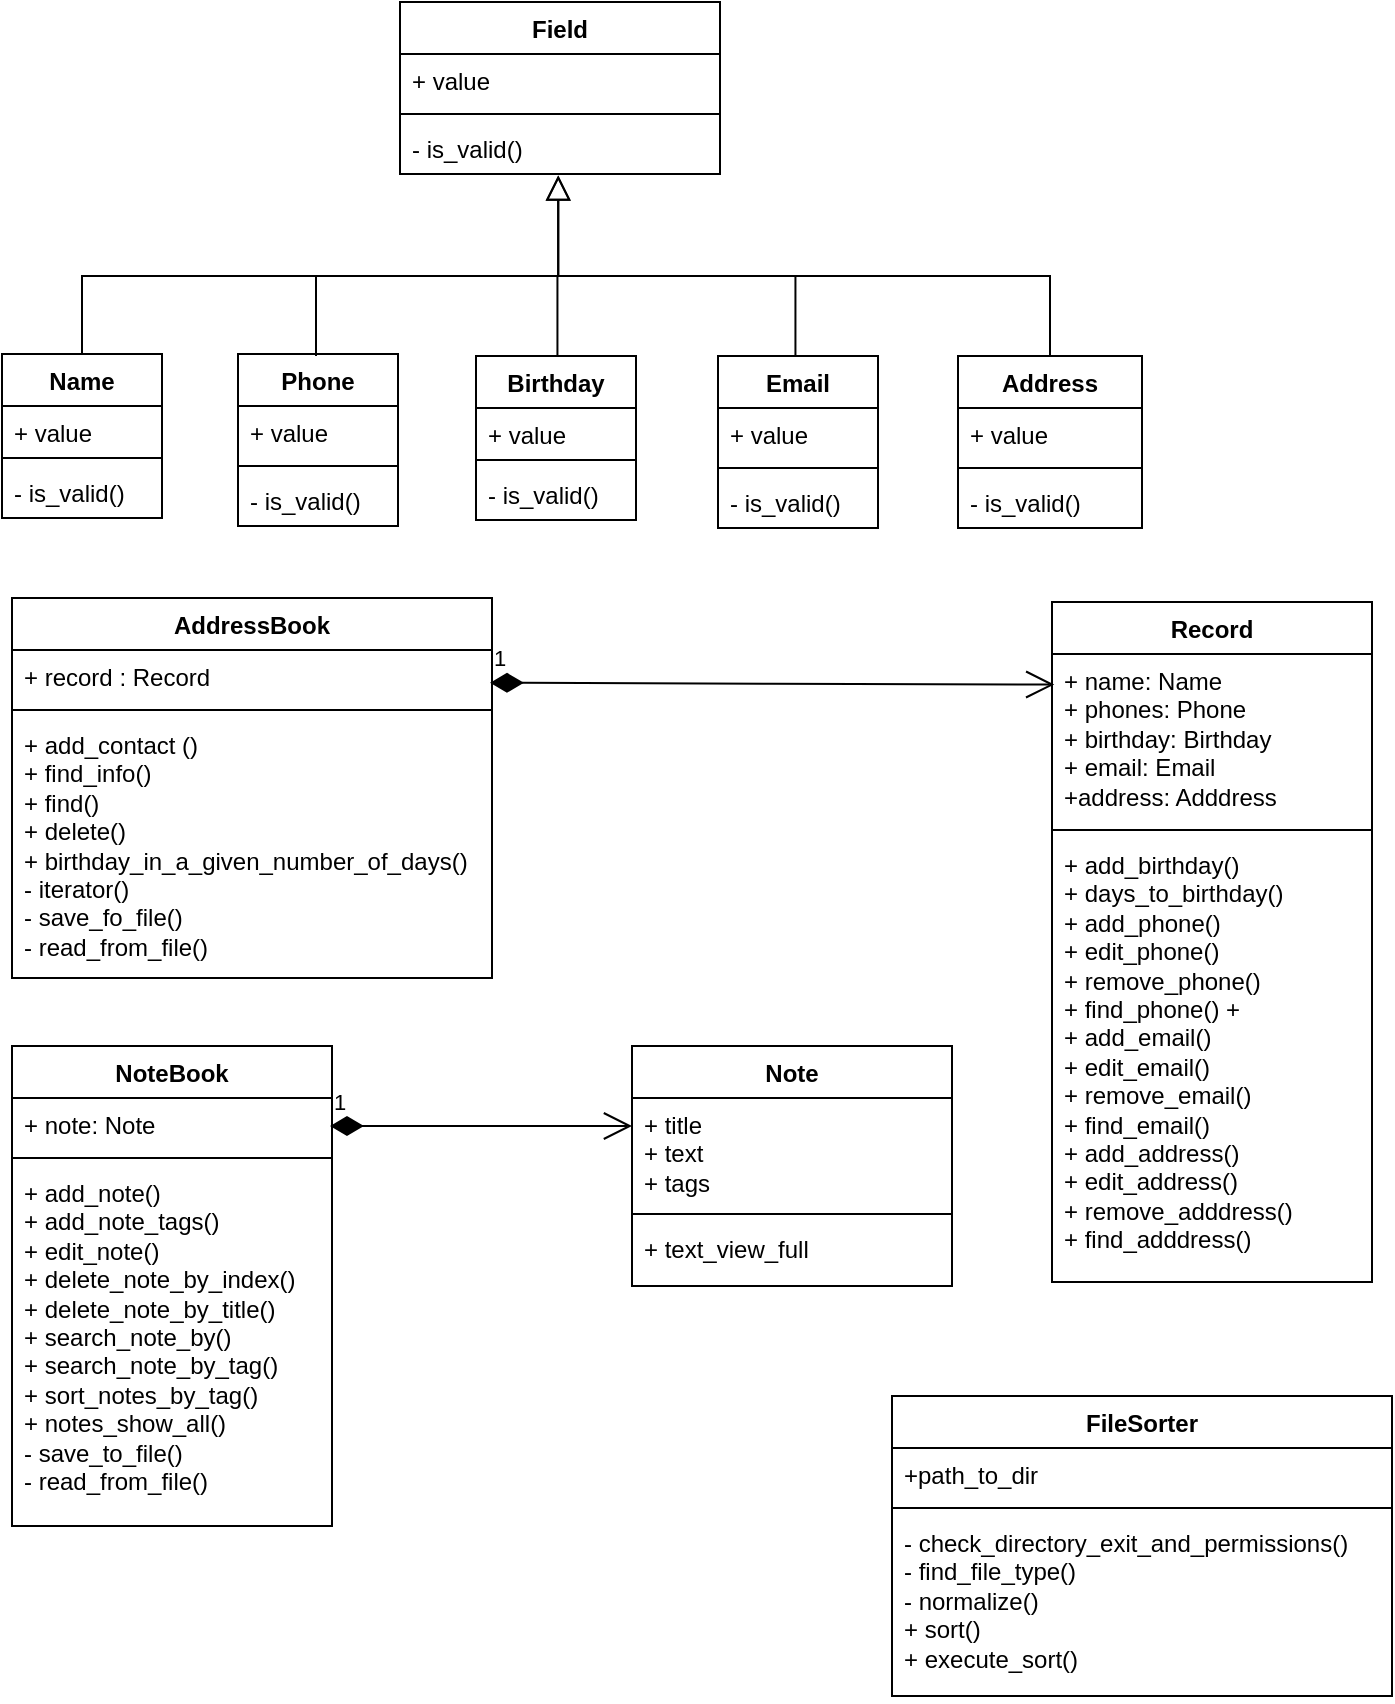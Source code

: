 <mxfile version="24.0.0" type="github">
  <diagram id="C5RBs43oDa-KdzZeNtuy" name="Page-1">
    <mxGraphModel dx="1126" dy="517" grid="1" gridSize="10" guides="1" tooltips="1" connect="1" arrows="1" fold="1" page="1" pageScale="1" pageWidth="827" pageHeight="1169" math="0" shadow="0">
      <root>
        <mxCell id="WIyWlLk6GJQsqaUBKTNV-0" />
        <mxCell id="WIyWlLk6GJQsqaUBKTNV-1" parent="WIyWlLk6GJQsqaUBKTNV-0" />
        <mxCell id="zkfFHV4jXpPFQw0GAbJ--12" value="" style="endArrow=block;endSize=10;endFill=0;shadow=0;strokeWidth=1;rounded=0;edgeStyle=elbowEdgeStyle;elbow=vertical;entryX=0.495;entryY=1.027;entryDx=0;entryDy=0;entryPerimeter=0;exitX=0.5;exitY=0;exitDx=0;exitDy=0;" parent="WIyWlLk6GJQsqaUBKTNV-1" source="KDwTJsETyiPcR90UmlD3-37" target="KDwTJsETyiPcR90UmlD3-36" edge="1">
          <mxGeometry width="160" relative="1" as="geometry">
            <mxPoint x="114" y="213" as="sourcePoint" />
            <mxPoint x="334" y="201" as="targetPoint" />
            <Array as="points">
              <mxPoint x="234" y="160" />
            </Array>
          </mxGeometry>
        </mxCell>
        <mxCell id="zkfFHV4jXpPFQw0GAbJ--16" value="" style="endArrow=block;endSize=10;endFill=0;shadow=0;strokeWidth=1;rounded=0;edgeStyle=elbowEdgeStyle;elbow=vertical;entryX=0.494;entryY=1.027;entryDx=0;entryDy=0;entryPerimeter=0;exitX=0.5;exitY=0;exitDx=0;exitDy=0;" parent="WIyWlLk6GJQsqaUBKTNV-1" source="KDwTJsETyiPcR90UmlD3-55" target="KDwTJsETyiPcR90UmlD3-36" edge="1">
          <mxGeometry width="160" relative="1" as="geometry">
            <mxPoint x="594" y="213" as="sourcePoint" />
            <mxPoint x="334" y="201" as="targetPoint" />
            <Array as="points">
              <mxPoint x="474" y="160" />
            </Array>
          </mxGeometry>
        </mxCell>
        <mxCell id="KDwTJsETyiPcR90UmlD3-33" value="Field" style="swimlane;fontStyle=1;align=center;verticalAlign=top;childLayout=stackLayout;horizontal=1;startSize=26;horizontalStack=0;resizeParent=1;resizeParentMax=0;resizeLast=0;collapsible=1;marginBottom=0;whiteSpace=wrap;html=1;" vertex="1" parent="WIyWlLk6GJQsqaUBKTNV-1">
          <mxGeometry x="274" y="23" width="160" height="86" as="geometry" />
        </mxCell>
        <mxCell id="KDwTJsETyiPcR90UmlD3-34" value="+ value" style="text;strokeColor=none;fillColor=none;align=left;verticalAlign=top;spacingLeft=4;spacingRight=4;overflow=hidden;rotatable=0;points=[[0,0.5],[1,0.5]];portConstraint=eastwest;whiteSpace=wrap;html=1;" vertex="1" parent="KDwTJsETyiPcR90UmlD3-33">
          <mxGeometry y="26" width="160" height="26" as="geometry" />
        </mxCell>
        <mxCell id="KDwTJsETyiPcR90UmlD3-35" value="" style="line;strokeWidth=1;fillColor=none;align=left;verticalAlign=middle;spacingTop=-1;spacingLeft=3;spacingRight=3;rotatable=0;labelPosition=right;points=[];portConstraint=eastwest;strokeColor=inherit;" vertex="1" parent="KDwTJsETyiPcR90UmlD3-33">
          <mxGeometry y="52" width="160" height="8" as="geometry" />
        </mxCell>
        <mxCell id="KDwTJsETyiPcR90UmlD3-36" value="- is_valid()" style="text;strokeColor=none;fillColor=none;align=left;verticalAlign=top;spacingLeft=4;spacingRight=4;overflow=hidden;rotatable=0;points=[[0,0.5],[1,0.5]];portConstraint=eastwest;whiteSpace=wrap;html=1;" vertex="1" parent="KDwTJsETyiPcR90UmlD3-33">
          <mxGeometry y="60" width="160" height="26" as="geometry" />
        </mxCell>
        <mxCell id="KDwTJsETyiPcR90UmlD3-37" value="Name" style="swimlane;fontStyle=1;align=center;verticalAlign=top;childLayout=stackLayout;horizontal=1;startSize=26;horizontalStack=0;resizeParent=1;resizeParentMax=0;resizeLast=0;collapsible=1;marginBottom=0;whiteSpace=wrap;html=1;" vertex="1" parent="WIyWlLk6GJQsqaUBKTNV-1">
          <mxGeometry x="75" y="199" width="80" height="82" as="geometry" />
        </mxCell>
        <mxCell id="KDwTJsETyiPcR90UmlD3-38" value="+ value" style="text;strokeColor=none;fillColor=none;align=left;verticalAlign=top;spacingLeft=4;spacingRight=4;overflow=hidden;rotatable=0;points=[[0,0.5],[1,0.5]];portConstraint=eastwest;whiteSpace=wrap;html=1;" vertex="1" parent="KDwTJsETyiPcR90UmlD3-37">
          <mxGeometry y="26" width="80" height="22" as="geometry" />
        </mxCell>
        <mxCell id="KDwTJsETyiPcR90UmlD3-39" value="" style="line;strokeWidth=1;fillColor=none;align=left;verticalAlign=middle;spacingTop=-1;spacingLeft=3;spacingRight=3;rotatable=0;labelPosition=right;points=[];portConstraint=eastwest;strokeColor=inherit;" vertex="1" parent="KDwTJsETyiPcR90UmlD3-37">
          <mxGeometry y="48" width="80" height="8" as="geometry" />
        </mxCell>
        <mxCell id="KDwTJsETyiPcR90UmlD3-40" value="- is_valid()" style="text;strokeColor=none;fillColor=none;align=left;verticalAlign=top;spacingLeft=4;spacingRight=4;overflow=hidden;rotatable=0;points=[[0,0.5],[1,0.5]];portConstraint=eastwest;whiteSpace=wrap;html=1;" vertex="1" parent="KDwTJsETyiPcR90UmlD3-37">
          <mxGeometry y="56" width="80" height="26" as="geometry" />
        </mxCell>
        <mxCell id="KDwTJsETyiPcR90UmlD3-42" value="Phone" style="swimlane;fontStyle=1;align=center;verticalAlign=top;childLayout=stackLayout;horizontal=1;startSize=26;horizontalStack=0;resizeParent=1;resizeParentMax=0;resizeLast=0;collapsible=1;marginBottom=0;whiteSpace=wrap;html=1;" vertex="1" parent="WIyWlLk6GJQsqaUBKTNV-1">
          <mxGeometry x="193" y="199" width="80" height="86" as="geometry" />
        </mxCell>
        <mxCell id="KDwTJsETyiPcR90UmlD3-43" value="+ value" style="text;strokeColor=none;fillColor=none;align=left;verticalAlign=top;spacingLeft=4;spacingRight=4;overflow=hidden;rotatable=0;points=[[0,0.5],[1,0.5]];portConstraint=eastwest;whiteSpace=wrap;html=1;" vertex="1" parent="KDwTJsETyiPcR90UmlD3-42">
          <mxGeometry y="26" width="80" height="26" as="geometry" />
        </mxCell>
        <mxCell id="KDwTJsETyiPcR90UmlD3-44" value="" style="line;strokeWidth=1;fillColor=none;align=left;verticalAlign=middle;spacingTop=-1;spacingLeft=3;spacingRight=3;rotatable=0;labelPosition=right;points=[];portConstraint=eastwest;strokeColor=inherit;" vertex="1" parent="KDwTJsETyiPcR90UmlD3-42">
          <mxGeometry y="52" width="80" height="8" as="geometry" />
        </mxCell>
        <mxCell id="KDwTJsETyiPcR90UmlD3-45" value="- is_valid()" style="text;strokeColor=none;fillColor=none;align=left;verticalAlign=top;spacingLeft=4;spacingRight=4;overflow=hidden;rotatable=0;points=[[0,0.5],[1,0.5]];portConstraint=eastwest;whiteSpace=wrap;html=1;" vertex="1" parent="KDwTJsETyiPcR90UmlD3-42">
          <mxGeometry y="60" width="80" height="26" as="geometry" />
        </mxCell>
        <mxCell id="KDwTJsETyiPcR90UmlD3-47" value="Birthday" style="swimlane;fontStyle=1;align=center;verticalAlign=top;childLayout=stackLayout;horizontal=1;startSize=26;horizontalStack=0;resizeParent=1;resizeParentMax=0;resizeLast=0;collapsible=1;marginBottom=0;whiteSpace=wrap;html=1;" vertex="1" parent="WIyWlLk6GJQsqaUBKTNV-1">
          <mxGeometry x="312" y="200" width="80" height="82" as="geometry" />
        </mxCell>
        <mxCell id="KDwTJsETyiPcR90UmlD3-48" value="+ value" style="text;strokeColor=none;fillColor=none;align=left;verticalAlign=top;spacingLeft=4;spacingRight=4;overflow=hidden;rotatable=0;points=[[0,0.5],[1,0.5]];portConstraint=eastwest;whiteSpace=wrap;html=1;" vertex="1" parent="KDwTJsETyiPcR90UmlD3-47">
          <mxGeometry y="26" width="80" height="22" as="geometry" />
        </mxCell>
        <mxCell id="KDwTJsETyiPcR90UmlD3-49" value="" style="line;strokeWidth=1;fillColor=none;align=left;verticalAlign=middle;spacingTop=-1;spacingLeft=3;spacingRight=3;rotatable=0;labelPosition=right;points=[];portConstraint=eastwest;strokeColor=inherit;" vertex="1" parent="KDwTJsETyiPcR90UmlD3-47">
          <mxGeometry y="48" width="80" height="8" as="geometry" />
        </mxCell>
        <mxCell id="KDwTJsETyiPcR90UmlD3-50" value="- is_valid()" style="text;strokeColor=none;fillColor=none;align=left;verticalAlign=top;spacingLeft=4;spacingRight=4;overflow=hidden;rotatable=0;points=[[0,0.5],[1,0.5]];portConstraint=eastwest;whiteSpace=wrap;html=1;" vertex="1" parent="KDwTJsETyiPcR90UmlD3-47">
          <mxGeometry y="56" width="80" height="26" as="geometry" />
        </mxCell>
        <mxCell id="KDwTJsETyiPcR90UmlD3-51" value="Email" style="swimlane;fontStyle=1;align=center;verticalAlign=top;childLayout=stackLayout;horizontal=1;startSize=26;horizontalStack=0;resizeParent=1;resizeParentMax=0;resizeLast=0;collapsible=1;marginBottom=0;whiteSpace=wrap;html=1;" vertex="1" parent="WIyWlLk6GJQsqaUBKTNV-1">
          <mxGeometry x="433" y="200" width="80" height="86" as="geometry" />
        </mxCell>
        <mxCell id="KDwTJsETyiPcR90UmlD3-52" value="+ value" style="text;strokeColor=none;fillColor=none;align=left;verticalAlign=top;spacingLeft=4;spacingRight=4;overflow=hidden;rotatable=0;points=[[0,0.5],[1,0.5]];portConstraint=eastwest;whiteSpace=wrap;html=1;" vertex="1" parent="KDwTJsETyiPcR90UmlD3-51">
          <mxGeometry y="26" width="80" height="26" as="geometry" />
        </mxCell>
        <mxCell id="KDwTJsETyiPcR90UmlD3-53" value="" style="line;strokeWidth=1;fillColor=none;align=left;verticalAlign=middle;spacingTop=-1;spacingLeft=3;spacingRight=3;rotatable=0;labelPosition=right;points=[];portConstraint=eastwest;strokeColor=inherit;" vertex="1" parent="KDwTJsETyiPcR90UmlD3-51">
          <mxGeometry y="52" width="80" height="8" as="geometry" />
        </mxCell>
        <mxCell id="KDwTJsETyiPcR90UmlD3-54" value="- is_valid()" style="text;strokeColor=none;fillColor=none;align=left;verticalAlign=top;spacingLeft=4;spacingRight=4;overflow=hidden;rotatable=0;points=[[0,0.5],[1,0.5]];portConstraint=eastwest;whiteSpace=wrap;html=1;" vertex="1" parent="KDwTJsETyiPcR90UmlD3-51">
          <mxGeometry y="60" width="80" height="26" as="geometry" />
        </mxCell>
        <mxCell id="KDwTJsETyiPcR90UmlD3-55" value="Address&lt;div&gt;&lt;br&gt;&lt;/div&gt;" style="swimlane;fontStyle=1;align=center;verticalAlign=top;childLayout=stackLayout;horizontal=1;startSize=26;horizontalStack=0;resizeParent=1;resizeParentMax=0;resizeLast=0;collapsible=1;marginBottom=0;whiteSpace=wrap;html=1;" vertex="1" parent="WIyWlLk6GJQsqaUBKTNV-1">
          <mxGeometry x="553" y="200" width="92" height="86" as="geometry" />
        </mxCell>
        <mxCell id="KDwTJsETyiPcR90UmlD3-56" value="+ value" style="text;strokeColor=none;fillColor=none;align=left;verticalAlign=top;spacingLeft=4;spacingRight=4;overflow=hidden;rotatable=0;points=[[0,0.5],[1,0.5]];portConstraint=eastwest;whiteSpace=wrap;html=1;" vertex="1" parent="KDwTJsETyiPcR90UmlD3-55">
          <mxGeometry y="26" width="92" height="26" as="geometry" />
        </mxCell>
        <mxCell id="KDwTJsETyiPcR90UmlD3-57" value="" style="line;strokeWidth=1;fillColor=none;align=left;verticalAlign=middle;spacingTop=-1;spacingLeft=3;spacingRight=3;rotatable=0;labelPosition=right;points=[];portConstraint=eastwest;strokeColor=inherit;" vertex="1" parent="KDwTJsETyiPcR90UmlD3-55">
          <mxGeometry y="52" width="92" height="8" as="geometry" />
        </mxCell>
        <mxCell id="KDwTJsETyiPcR90UmlD3-58" value="- is_valid()" style="text;strokeColor=none;fillColor=none;align=left;verticalAlign=top;spacingLeft=4;spacingRight=4;overflow=hidden;rotatable=0;points=[[0,0.5],[1,0.5]];portConstraint=eastwest;whiteSpace=wrap;html=1;" vertex="1" parent="KDwTJsETyiPcR90UmlD3-55">
          <mxGeometry y="60" width="92" height="26" as="geometry" />
        </mxCell>
        <mxCell id="KDwTJsETyiPcR90UmlD3-60" value="" style="endArrow=none;html=1;rounded=0;" edge="1" parent="WIyWlLk6GJQsqaUBKTNV-1">
          <mxGeometry width="50" height="50" relative="1" as="geometry">
            <mxPoint x="232" y="200" as="sourcePoint" />
            <mxPoint x="232" y="160" as="targetPoint" />
          </mxGeometry>
        </mxCell>
        <mxCell id="KDwTJsETyiPcR90UmlD3-61" value="" style="endArrow=none;html=1;rounded=0;" edge="1" parent="WIyWlLk6GJQsqaUBKTNV-1">
          <mxGeometry width="50" height="50" relative="1" as="geometry">
            <mxPoint x="471.72" y="200" as="sourcePoint" />
            <mxPoint x="471.72" y="160" as="targetPoint" />
          </mxGeometry>
        </mxCell>
        <mxCell id="KDwTJsETyiPcR90UmlD3-62" value="" style="endArrow=none;html=1;rounded=0;" edge="1" parent="WIyWlLk6GJQsqaUBKTNV-1">
          <mxGeometry width="50" height="50" relative="1" as="geometry">
            <mxPoint x="352.72" y="200" as="sourcePoint" />
            <mxPoint x="352.72" y="160" as="targetPoint" />
          </mxGeometry>
        </mxCell>
        <mxCell id="KDwTJsETyiPcR90UmlD3-63" value="AddressBook" style="swimlane;fontStyle=1;align=center;verticalAlign=top;childLayout=stackLayout;horizontal=1;startSize=26;horizontalStack=0;resizeParent=1;resizeParentMax=0;resizeLast=0;collapsible=1;marginBottom=0;whiteSpace=wrap;html=1;" vertex="1" parent="WIyWlLk6GJQsqaUBKTNV-1">
          <mxGeometry x="80" y="321" width="240" height="190" as="geometry" />
        </mxCell>
        <mxCell id="KDwTJsETyiPcR90UmlD3-64" value="+ record : Record" style="text;strokeColor=none;fillColor=none;align=left;verticalAlign=top;spacingLeft=4;spacingRight=4;overflow=hidden;rotatable=0;points=[[0,0.5],[1,0.5]];portConstraint=eastwest;whiteSpace=wrap;html=1;" vertex="1" parent="KDwTJsETyiPcR90UmlD3-63">
          <mxGeometry y="26" width="240" height="26" as="geometry" />
        </mxCell>
        <mxCell id="KDwTJsETyiPcR90UmlD3-65" value="" style="line;strokeWidth=1;fillColor=none;align=left;verticalAlign=middle;spacingTop=-1;spacingLeft=3;spacingRight=3;rotatable=0;labelPosition=right;points=[];portConstraint=eastwest;strokeColor=inherit;" vertex="1" parent="KDwTJsETyiPcR90UmlD3-63">
          <mxGeometry y="52" width="240" height="8" as="geometry" />
        </mxCell>
        <mxCell id="KDwTJsETyiPcR90UmlD3-66" value="+ add_contact ()&lt;div&gt;+ find_info()&lt;/div&gt;&lt;div&gt;+ find()&lt;/div&gt;&lt;div&gt;+ delete()&lt;/div&gt;&lt;div&gt;&lt;div&gt;+ birthday_in_a_given_number_of_days()&lt;/div&gt;&lt;div&gt;- iterator()&lt;/div&gt;&lt;div&gt;- save_fo_file()&lt;/div&gt;&lt;div&gt;- read_from_file()&lt;/div&gt;&lt;div&gt;&lt;br&gt;&lt;/div&gt;&lt;div&gt;&lt;br&gt;&lt;/div&gt;&lt;/div&gt;" style="text;strokeColor=none;fillColor=none;align=left;verticalAlign=top;spacingLeft=4;spacingRight=4;overflow=hidden;rotatable=0;points=[[0,0.5],[1,0.5]];portConstraint=eastwest;whiteSpace=wrap;html=1;" vertex="1" parent="KDwTJsETyiPcR90UmlD3-63">
          <mxGeometry y="60" width="240" height="130" as="geometry" />
        </mxCell>
        <mxCell id="KDwTJsETyiPcR90UmlD3-67" value="Record" style="swimlane;fontStyle=1;align=center;verticalAlign=top;childLayout=stackLayout;horizontal=1;startSize=26;horizontalStack=0;resizeParent=1;resizeParentMax=0;resizeLast=0;collapsible=1;marginBottom=0;whiteSpace=wrap;html=1;" vertex="1" parent="WIyWlLk6GJQsqaUBKTNV-1">
          <mxGeometry x="600" y="323" width="160" height="340" as="geometry" />
        </mxCell>
        <mxCell id="KDwTJsETyiPcR90UmlD3-68" value="+ name: Name&lt;div&gt;+ phones: Phone&lt;/div&gt;&lt;div&gt;+ birthday: Birthday&lt;/div&gt;&lt;div&gt;+ email: Email&lt;/div&gt;&lt;div&gt;+address: Adddress&lt;/div&gt;" style="text;strokeColor=none;fillColor=none;align=left;verticalAlign=top;spacingLeft=4;spacingRight=4;overflow=hidden;rotatable=0;points=[[0,0.5],[1,0.5]];portConstraint=eastwest;whiteSpace=wrap;html=1;" vertex="1" parent="KDwTJsETyiPcR90UmlD3-67">
          <mxGeometry y="26" width="160" height="84" as="geometry" />
        </mxCell>
        <mxCell id="KDwTJsETyiPcR90UmlD3-69" value="" style="line;strokeWidth=1;fillColor=none;align=left;verticalAlign=middle;spacingTop=-1;spacingLeft=3;spacingRight=3;rotatable=0;labelPosition=right;points=[];portConstraint=eastwest;strokeColor=inherit;" vertex="1" parent="KDwTJsETyiPcR90UmlD3-67">
          <mxGeometry y="110" width="160" height="8" as="geometry" />
        </mxCell>
        <mxCell id="KDwTJsETyiPcR90UmlD3-70" value="+ add_birthday()&lt;div&gt;+ days_to_birthday()&lt;/div&gt;&lt;div&gt;+ add_phone()&lt;/div&gt;&lt;div&gt;+ edit_phone()&lt;/div&gt;&lt;div&gt;+ remove_phone()&amp;nbsp;&lt;/div&gt;&lt;div&gt;+ find_phone() +&lt;/div&gt;&lt;div&gt;+ add_email()&amp;nbsp;&lt;/div&gt;&lt;div&gt;+ edit_email()&lt;/div&gt;&lt;div&gt;+ remove_email()&lt;/div&gt;&lt;div&gt;+ find_email()&amp;nbsp;&lt;/div&gt;&lt;div&gt;+ add_address()&lt;/div&gt;&lt;div&gt;+ edit_address()&amp;nbsp;&lt;/div&gt;&lt;div&gt;+ remove_adddress()&lt;/div&gt;&lt;div&gt;+ find_adddress()&lt;/div&gt;" style="text;strokeColor=none;fillColor=none;align=left;verticalAlign=top;spacingLeft=4;spacingRight=4;overflow=hidden;rotatable=0;points=[[0,0.5],[1,0.5]];portConstraint=eastwest;whiteSpace=wrap;html=1;" vertex="1" parent="KDwTJsETyiPcR90UmlD3-67">
          <mxGeometry y="118" width="160" height="222" as="geometry" />
        </mxCell>
        <mxCell id="KDwTJsETyiPcR90UmlD3-71" value="1" style="endArrow=open;html=1;endSize=12;startArrow=diamondThin;startSize=14;startFill=1;edgeStyle=orthogonalEdgeStyle;align=left;verticalAlign=bottom;rounded=0;entryX=0.007;entryY=0.182;entryDx=0;entryDy=0;entryPerimeter=0;" edge="1" parent="WIyWlLk6GJQsqaUBKTNV-1" target="KDwTJsETyiPcR90UmlD3-68">
          <mxGeometry x="-1" y="3" relative="1" as="geometry">
            <mxPoint x="319" y="363.37" as="sourcePoint" />
            <mxPoint x="479" y="363.37" as="targetPoint" />
          </mxGeometry>
        </mxCell>
        <mxCell id="KDwTJsETyiPcR90UmlD3-72" value="NoteBook" style="swimlane;fontStyle=1;align=center;verticalAlign=top;childLayout=stackLayout;horizontal=1;startSize=26;horizontalStack=0;resizeParent=1;resizeParentMax=0;resizeLast=0;collapsible=1;marginBottom=0;whiteSpace=wrap;html=1;" vertex="1" parent="WIyWlLk6GJQsqaUBKTNV-1">
          <mxGeometry x="80" y="545" width="160" height="240" as="geometry" />
        </mxCell>
        <mxCell id="KDwTJsETyiPcR90UmlD3-73" value="+ note: Note" style="text;strokeColor=none;fillColor=none;align=left;verticalAlign=top;spacingLeft=4;spacingRight=4;overflow=hidden;rotatable=0;points=[[0,0.5],[1,0.5]];portConstraint=eastwest;whiteSpace=wrap;html=1;" vertex="1" parent="KDwTJsETyiPcR90UmlD3-72">
          <mxGeometry y="26" width="160" height="26" as="geometry" />
        </mxCell>
        <mxCell id="KDwTJsETyiPcR90UmlD3-74" value="" style="line;strokeWidth=1;fillColor=none;align=left;verticalAlign=middle;spacingTop=-1;spacingLeft=3;spacingRight=3;rotatable=0;labelPosition=right;points=[];portConstraint=eastwest;strokeColor=inherit;" vertex="1" parent="KDwTJsETyiPcR90UmlD3-72">
          <mxGeometry y="52" width="160" height="8" as="geometry" />
        </mxCell>
        <mxCell id="KDwTJsETyiPcR90UmlD3-75" value="+ add_note()&lt;div&gt;+ add_note_tags()&lt;/div&gt;&lt;div&gt;+ edit_note()&lt;/div&gt;&lt;div&gt;+ delete_note_by_index()&lt;/div&gt;&lt;div&gt;+ delete_note_by_title()&amp;nbsp;&lt;/div&gt;&lt;div&gt;+ search_note_by()&lt;/div&gt;&lt;div&gt;+ search_note_by_tag()&lt;/div&gt;&lt;div&gt;&lt;span style=&quot;background-color: initial;&quot;&gt;+ sort_notes_by_tag()&lt;/span&gt;&lt;/div&gt;&lt;div&gt;+ notes_show_all()&lt;/div&gt;&lt;div&gt;- save_to_file()&lt;/div&gt;&lt;div&gt;- read_from_file()&lt;/div&gt;" style="text;strokeColor=none;fillColor=none;align=left;verticalAlign=top;spacingLeft=4;spacingRight=4;overflow=hidden;rotatable=0;points=[[0,0.5],[1,0.5]];portConstraint=eastwest;whiteSpace=wrap;html=1;" vertex="1" parent="KDwTJsETyiPcR90UmlD3-72">
          <mxGeometry y="60" width="160" height="180" as="geometry" />
        </mxCell>
        <mxCell id="KDwTJsETyiPcR90UmlD3-76" value="Note" style="swimlane;fontStyle=1;align=center;verticalAlign=top;childLayout=stackLayout;horizontal=1;startSize=26;horizontalStack=0;resizeParent=1;resizeParentMax=0;resizeLast=0;collapsible=1;marginBottom=0;whiteSpace=wrap;html=1;" vertex="1" parent="WIyWlLk6GJQsqaUBKTNV-1">
          <mxGeometry x="390" y="545" width="160" height="120" as="geometry" />
        </mxCell>
        <mxCell id="KDwTJsETyiPcR90UmlD3-77" value="+ title&lt;div&gt;+ text&lt;/div&gt;&lt;div&gt;+ tags&lt;/div&gt;" style="text;strokeColor=none;fillColor=none;align=left;verticalAlign=top;spacingLeft=4;spacingRight=4;overflow=hidden;rotatable=0;points=[[0,0.5],[1,0.5]];portConstraint=eastwest;whiteSpace=wrap;html=1;" vertex="1" parent="KDwTJsETyiPcR90UmlD3-76">
          <mxGeometry y="26" width="160" height="54" as="geometry" />
        </mxCell>
        <mxCell id="KDwTJsETyiPcR90UmlD3-78" value="" style="line;strokeWidth=1;fillColor=none;align=left;verticalAlign=middle;spacingTop=-1;spacingLeft=3;spacingRight=3;rotatable=0;labelPosition=right;points=[];portConstraint=eastwest;strokeColor=inherit;" vertex="1" parent="KDwTJsETyiPcR90UmlD3-76">
          <mxGeometry y="80" width="160" height="8" as="geometry" />
        </mxCell>
        <mxCell id="KDwTJsETyiPcR90UmlD3-79" value="+ text_view_full" style="text;strokeColor=none;fillColor=none;align=left;verticalAlign=top;spacingLeft=4;spacingRight=4;overflow=hidden;rotatable=0;points=[[0,0.5],[1,0.5]];portConstraint=eastwest;whiteSpace=wrap;html=1;" vertex="1" parent="KDwTJsETyiPcR90UmlD3-76">
          <mxGeometry y="88" width="160" height="32" as="geometry" />
        </mxCell>
        <mxCell id="KDwTJsETyiPcR90UmlD3-80" value="1" style="endArrow=open;html=1;endSize=12;startArrow=diamondThin;startSize=14;startFill=1;edgeStyle=orthogonalEdgeStyle;align=left;verticalAlign=bottom;rounded=0;" edge="1" parent="WIyWlLk6GJQsqaUBKTNV-1">
          <mxGeometry x="-1" y="3" relative="1" as="geometry">
            <mxPoint x="239" y="585" as="sourcePoint" />
            <mxPoint x="390" y="585" as="targetPoint" />
          </mxGeometry>
        </mxCell>
        <mxCell id="KDwTJsETyiPcR90UmlD3-81" value="FileSorter&lt;div&gt;&lt;br&gt;&lt;/div&gt;" style="swimlane;fontStyle=1;align=center;verticalAlign=top;childLayout=stackLayout;horizontal=1;startSize=26;horizontalStack=0;resizeParent=1;resizeParentMax=0;resizeLast=0;collapsible=1;marginBottom=0;whiteSpace=wrap;html=1;" vertex="1" parent="WIyWlLk6GJQsqaUBKTNV-1">
          <mxGeometry x="520" y="720" width="250" height="150" as="geometry" />
        </mxCell>
        <mxCell id="KDwTJsETyiPcR90UmlD3-82" value="+path_to_dir" style="text;strokeColor=none;fillColor=none;align=left;verticalAlign=top;spacingLeft=4;spacingRight=4;overflow=hidden;rotatable=0;points=[[0,0.5],[1,0.5]];portConstraint=eastwest;whiteSpace=wrap;html=1;" vertex="1" parent="KDwTJsETyiPcR90UmlD3-81">
          <mxGeometry y="26" width="250" height="26" as="geometry" />
        </mxCell>
        <mxCell id="KDwTJsETyiPcR90UmlD3-83" value="" style="line;strokeWidth=1;fillColor=none;align=left;verticalAlign=middle;spacingTop=-1;spacingLeft=3;spacingRight=3;rotatable=0;labelPosition=right;points=[];portConstraint=eastwest;strokeColor=inherit;" vertex="1" parent="KDwTJsETyiPcR90UmlD3-81">
          <mxGeometry y="52" width="250" height="8" as="geometry" />
        </mxCell>
        <mxCell id="KDwTJsETyiPcR90UmlD3-84" value="- check_directory_exit_and_permissions()&lt;div&gt;- find_file_type()&lt;/div&gt;&lt;div&gt;- normalize()&lt;/div&gt;&lt;div&gt;+ sort()&lt;/div&gt;&lt;div&gt;+ execute_sort()&lt;/div&gt;" style="text;strokeColor=none;fillColor=none;align=left;verticalAlign=top;spacingLeft=4;spacingRight=4;overflow=hidden;rotatable=0;points=[[0,0.5],[1,0.5]];portConstraint=eastwest;whiteSpace=wrap;html=1;" vertex="1" parent="KDwTJsETyiPcR90UmlD3-81">
          <mxGeometry y="60" width="250" height="90" as="geometry" />
        </mxCell>
      </root>
    </mxGraphModel>
  </diagram>
</mxfile>

